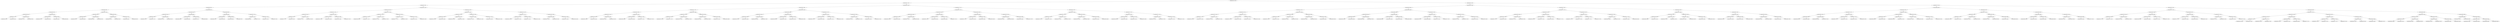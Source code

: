 digraph G{
297619337 [label="Node{data=[2745, 2745]}"]
297619337 -> 389300674
389300674 [label="Node{data=[1927, 1927]}"]
389300674 -> 1616663445
1616663445 [label="Node{data=[706, 706]}"]
1616663445 -> 1106224488
1106224488 [label="Node{data=[649, 649]}"]
1106224488 -> 987065307
987065307 [label="Node{data=[633, 633]}"]
987065307 -> 265950994
265950994 [label="Node{data=[550, 550]}"]
265950994 -> 228081031
228081031 [label="Node{data=[546, 546]}"]
228081031 -> 828382649
828382649 [label="Node{data=[470, 470]}"]
828382649 -> 553264125
553264125 [label="Node{data=[445, 445]}"]
828382649 -> 2143797879
2143797879 [label="Node{data=[545, 545]}"]
228081031 -> 864009229
864009229 [label="Node{data=[548, 548]}"]
864009229 -> 46395918
46395918 [label="Node{data=[547, 547]}"]
864009229 -> 1943522400
1943522400 [label="Node{data=[549, 549]}"]
265950994 -> 843213847
843213847 [label="Node{data=[554, 554]}"]
843213847 -> 2090017158
2090017158 [label="Node{data=[552, 552]}"]
2090017158 -> 1633550232
1633550232 [label="Node{data=[551, 551]}"]
2090017158 -> 740596511
740596511 [label="Node{data=[553, 553]}"]
843213847 -> 220686424
220686424 [label="Node{data=[556, 556]}"]
220686424 -> 1750984555
1750984555 [label="Node{data=[555, 555]}"]
220686424 -> 1727161543
1727161543 [label="Node{data=[595, 595]}"]
987065307 -> 1845946213
1845946213 [label="Node{data=[641, 641]}"]
1845946213 -> 1481979733
1481979733 [label="Node{data=[637, 637]}"]
1481979733 -> 1597306251
1597306251 [label="Node{data=[635, 635]}"]
1597306251 -> 714434294
714434294 [label="Node{data=[634, 634]}"]
1597306251 -> 1936818446
1936818446 [label="Node{data=[636, 636]}"]
1481979733 -> 49282986
49282986 [label="Node{data=[639, 639]}"]
49282986 -> 2047855313
2047855313 [label="Node{data=[638, 638]}"]
49282986 -> 2074915248
2074915248 [label="Node{data=[640, 640]}"]
1845946213 -> 69875258
69875258 [label="Node{data=[645, 645]}"]
69875258 -> 2034604986
2034604986 [label="Node{data=[643, 643]}"]
2034604986 -> 2098765569
2098765569 [label="Node{data=[642, 642]}"]
2034604986 -> 1663537187
1663537187 [label="Node{data=[644, 644]}"]
69875258 -> 912912795
912912795 [label="Node{data=[647, 647]}"]
912912795 -> 1663313063
1663313063 [label="Node{data=[646, 646]}"]
912912795 -> 1526550357
1526550357 [label="Node{data=[648, 648]}"]
1106224488 -> 92568225
92568225 [label="Node{data=[690, 690]}"]
92568225 -> 2081994403
2081994403 [label="Node{data=[682, 682]}"]
2081994403 -> 1054581915
1054581915 [label="Node{data=[678, 678]}"]
1054581915 -> 242013170
242013170 [label="Node{data=[676, 676]}"]
242013170 -> 672915948
672915948 [label="Node{data=[675, 675]}"]
242013170 -> 286259170
286259170 [label="Node{data=[677, 677]}"]
1054581915 -> 1922266660
1922266660 [label="Node{data=[680, 680]}"]
1922266660 -> 445171911
445171911 [label="Node{data=[679, 679]}"]
1922266660 -> 1844137723
1844137723 [label="Node{data=[681, 681]}"]
2081994403 -> 53806147
53806147 [label="Node{data=[686, 686]}"]
53806147 -> 1795055703
1795055703 [label="Node{data=[684, 684]}"]
1795055703 -> 921457471
921457471 [label="Node{data=[683, 683]}"]
1795055703 -> 29839247
29839247 [label="Node{data=[685, 685]}"]
53806147 -> 721110248
721110248 [label="Node{data=[688, 688]}"]
721110248 -> 866018616
866018616 [label="Node{data=[687, 687]}"]
721110248 -> 1732226527
1732226527 [label="Node{data=[689, 689]}"]
92568225 -> 1556032896
1556032896 [label="Node{data=[698, 698]}"]
1556032896 -> 747896571
747896571 [label="Node{data=[694, 694]}"]
747896571 -> 1818556916
1818556916 [label="Node{data=[692, 692]}"]
1818556916 -> 1991237874
1991237874 [label="Node{data=[691, 691]}"]
1818556916 -> 1406734474
1406734474 [label="Node{data=[693, 693]}"]
747896571 -> 1619937324
1619937324 [label="Node{data=[696, 696]}"]
1619937324 -> 737060496
737060496 [label="Node{data=[695, 695]}"]
1619937324 -> 575634287
575634287 [label="Node{data=[697, 697]}"]
1556032896 -> 956916460
956916460 [label="Node{data=[702, 702]}"]
956916460 -> 726958793
726958793 [label="Node{data=[700, 700]}"]
726958793 -> 1976593173
1976593173 [label="Node{data=[699, 699]}"]
726958793 -> 740156099
740156099 [label="Node{data=[701, 701]}"]
956916460 -> 1584524206
1584524206 [label="Node{data=[704, 704]}"]
1584524206 -> 1362917475
1362917475 [label="Node{data=[703, 703]}"]
1584524206 -> 667036050
667036050 [label="Node{data=[705, 705]}"]
1616663445 -> 1686817875
1686817875 [label="Node{data=[1333, 1333]}"]
1686817875 -> 905406455
905406455 [label="Node{data=[1268, 1268]}"]
905406455 -> 121302602
121302602 [label="Node{data=[1216, 1216]}"]
121302602 -> 822266246
822266246 [label="Node{data=[756, 756]}"]
822266246 -> 56128417
56128417 [label="Node{data=[708, 708]}"]
56128417 -> 228488418
228488418 [label="Node{data=[707, 707]}"]
56128417 -> 1569100709
1569100709 [label="Node{data=[709, 709]}"]
822266246 -> 2062499690
2062499690 [label="Node{data=[1149, 1149]}"]
2062499690 -> 980066029
980066029 [label="Node{data=[791, 791]}"]
2062499690 -> 1143854118
1143854118 [label="Node{data=[1205, 1205]}"]
121302602 -> 769617085
769617085 [label="Node{data=[1264, 1264]}"]
769617085 -> 776475139
776475139 [label="Node{data=[1262, 1262]}"]
776475139 -> 1077636305
1077636305 [label="Node{data=[1261, 1261]}"]
776475139 -> 1780288532
1780288532 [label="Node{data=[1263, 1263]}"]
769617085 -> 1014050670
1014050670 [label="Node{data=[1266, 1266]}"]
1014050670 -> 1380449001
1380449001 [label="Node{data=[1265, 1265]}"]
1014050670 -> 1233213844
1233213844 [label="Node{data=[1267, 1267]}"]
905406455 -> 1274970396
1274970396 [label="Node{data=[1276, 1276]}"]
1274970396 -> 2118245714
2118245714 [label="Node{data=[1272, 1272]}"]
2118245714 -> 322756801
322756801 [label="Node{data=[1270, 1270]}"]
322756801 -> 1345476299
1345476299 [label="Node{data=[1269, 1269]}"]
322756801 -> 1870384048
1870384048 [label="Node{data=[1271, 1271]}"]
2118245714 -> 522203200
522203200 [label="Node{data=[1274, 1274]}"]
522203200 -> 1810817421
1810817421 [label="Node{data=[1273, 1273]}"]
522203200 -> 698906165
698906165 [label="Node{data=[1275, 1275]}"]
1274970396 -> 415178491
415178491 [label="Node{data=[1280, 1280]}"]
415178491 -> 100896668
100896668 [label="Node{data=[1278, 1278]}"]
100896668 -> 444458072
444458072 [label="Node{data=[1277, 1277]}"]
100896668 -> 1879978236
1879978236 [label="Node{data=[1279, 1279]}"]
415178491 -> 279355584
279355584 [label="Node{data=[1331, 1331]}"]
279355584 -> 180597287
180597287 [label="Node{data=[1281, 1281]}"]
279355584 -> 2146027523
2146027523 [label="Node{data=[1332, 1332]}"]
1686817875 -> 2128715474
2128715474 [label="Node{data=[1349, 1349]}"]
2128715474 -> 1533313390
1533313390 [label="Node{data=[1341, 1341]}"]
1533313390 -> 1277248175
1277248175 [label="Node{data=[1337, 1337]}"]
1277248175 -> 2109285112
2109285112 [label="Node{data=[1335, 1335]}"]
2109285112 -> 257696915
257696915 [label="Node{data=[1334, 1334]}"]
2109285112 -> 1892465639
1892465639 [label="Node{data=[1336, 1336]}"]
1277248175 -> 910076779
910076779 [label="Node{data=[1339, 1339]}"]
910076779 -> 44360118
44360118 [label="Node{data=[1338, 1338]}"]
910076779 -> 1815225805
1815225805 [label="Node{data=[1340, 1340]}"]
1533313390 -> 2041882671
2041882671 [label="Node{data=[1345, 1345]}"]
2041882671 -> 974270849
974270849 [label="Node{data=[1343, 1343]}"]
974270849 -> 530505252
530505252 [label="Node{data=[1342, 1342]}"]
974270849 -> 1660918871
1660918871 [label="Node{data=[1344, 1344]}"]
2041882671 -> 1054254583
1054254583 [label="Node{data=[1347, 1347]}"]
1054254583 -> 358811029
358811029 [label="Node{data=[1346, 1346]}"]
1054254583 -> 2087032547
2087032547 [label="Node{data=[1348, 1348]}"]
2128715474 -> 1650892828
1650892828 [label="Node{data=[1445, 1445]}"]
1650892828 -> 1762937018
1762937018 [label="Node{data=[1371, 1371]}"]
1762937018 -> 1683404704
1683404704 [label="Node{data=[1351, 1351]}"]
1683404704 -> 886372167
886372167 [label="Node{data=[1350, 1350]}"]
1683404704 -> 1676003201
1676003201 [label="Node{data=[1370, 1370]}"]
1762937018 -> 687805151
687805151 [label="Node{data=[1399, 1399]}"]
687805151 -> 2034588631
2034588631 [label="Node{data=[1372, 1372]}"]
687805151 -> 1782113655
1782113655 [label="Node{data=[1404, 1404]}"]
1650892828 -> 657256062
657256062 [label="Node{data=[1923, 1923]}"]
657256062 -> 1997892014
1997892014 [label="Node{data=[1885, 1885]}"]
1997892014 -> 610082680
610082680 [label="Node{data=[1615, 1615]}"]
1997892014 -> 157500889
157500889 [label="Node{data=[1922, 1922]}"]
657256062 -> 1232868757
1232868757 [label="Node{data=[1925, 1925]}"]
1232868757 -> 368594189
368594189 [label="Node{data=[1924, 1924]}"]
1232868757 -> 1494365717
1494365717 [label="Node{data=[1926, 1926]}"]
389300674 -> 1254948195
1254948195 [label="Node{data=[2022, 2022]}"]
1254948195 -> 1664452882
1664452882 [label="Node{data=[1990, 1990]}"]
1664452882 -> 879894620
879894620 [label="Node{data=[1974, 1974]}"]
879894620 -> 2081954393
2081954393 [label="Node{data=[1935, 1935]}"]
2081954393 -> 1368573788
1368573788 [label="Node{data=[1931, 1931]}"]
1368573788 -> 513845605
513845605 [label="Node{data=[1929, 1929]}"]
513845605 -> 997530157
997530157 [label="Node{data=[1928, 1928]}"]
513845605 -> 126031304
126031304 [label="Node{data=[1930, 1930]}"]
1368573788 -> 1089243715
1089243715 [label="Node{data=[1933, 1933]}"]
1089243715 -> 1528621242
1528621242 [label="Node{data=[1932, 1932]}"]
1089243715 -> 1219179910
1219179910 [label="Node{data=[1934, 1934]}"]
2081954393 -> 1461273614
1461273614 [label="Node{data=[1970, 1970]}"]
1461273614 -> 1937994300
1937994300 [label="Node{data=[1968, 1968]}"]
1937994300 -> 1332088270
1332088270 [label="Node{data=[1963, 1963]}"]
1937994300 -> 1584400033
1584400033 [label="Node{data=[1969, 1969]}"]
1461273614 -> 1129578581
1129578581 [label="Node{data=[1972, 1972]}"]
1129578581 -> 732858513
732858513 [label="Node{data=[1971, 1971]}"]
1129578581 -> 1423566935
1423566935 [label="Node{data=[1973, 1973]}"]
879894620 -> 172144995
172144995 [label="Node{data=[1982, 1982]}"]
172144995 -> 1777813206
1777813206 [label="Node{data=[1978, 1978]}"]
1777813206 -> 918729081
918729081 [label="Node{data=[1976, 1976]}"]
918729081 -> 759332006
759332006 [label="Node{data=[1975, 1975]}"]
918729081 -> 852775372
852775372 [label="Node{data=[1977, 1977]}"]
1777813206 -> 1632002230
1632002230 [label="Node{data=[1980, 1980]}"]
1632002230 -> 1110203550
1110203550 [label="Node{data=[1979, 1979]}"]
1632002230 -> 2092285745
2092285745 [label="Node{data=[1981, 1981]}"]
172144995 -> 1820318554
1820318554 [label="Node{data=[1986, 1986]}"]
1820318554 -> 1047418291
1047418291 [label="Node{data=[1984, 1984]}"]
1047418291 -> 512108108
512108108 [label="Node{data=[1983, 1983]}"]
1047418291 -> 1327189658
1327189658 [label="Node{data=[1985, 1985]}"]
1820318554 -> 1571612968
1571612968 [label="Node{data=[1988, 1988]}"]
1571612968 -> 295955683
295955683 [label="Node{data=[1987, 1987]}"]
1571612968 -> 1052249309
1052249309 [label="Node{data=[1989, 1989]}"]
1664452882 -> 725809678
725809678 [label="Node{data=[2006, 2006]}"]
725809678 -> 295543783
295543783 [label="Node{data=[1998, 1998]}"]
295543783 -> 534217155
534217155 [label="Node{data=[1994, 1994]}"]
534217155 -> 1643624448
1643624448 [label="Node{data=[1992, 1992]}"]
1643624448 -> 1574550714
1574550714 [label="Node{data=[1991, 1991]}"]
1643624448 -> 556248701
556248701 [label="Node{data=[1993, 1993]}"]
534217155 -> 39709187
39709187 [label="Node{data=[1996, 1996]}"]
39709187 -> 1580627440
1580627440 [label="Node{data=[1995, 1995]}"]
39709187 -> 1318731488
1318731488 [label="Node{data=[1997, 1997]}"]
295543783 -> 1389503752
1389503752 [label="Node{data=[2002, 2002]}"]
1389503752 -> 1068683427
1068683427 [label="Node{data=[2000, 2000]}"]
1068683427 -> 1380367184
1380367184 [label="Node{data=[1999, 1999]}"]
1068683427 -> 1303700166
1303700166 [label="Node{data=[2001, 2001]}"]
1389503752 -> 244147229
244147229 [label="Node{data=[2004, 2004]}"]
244147229 -> 655596199
655596199 [label="Node{data=[2003, 2003]}"]
244147229 -> 1088956718
1088956718 [label="Node{data=[2005, 2005]}"]
725809678 -> 706756903
706756903 [label="Node{data=[2014, 2014]}"]
706756903 -> 1340634610
1340634610 [label="Node{data=[2010, 2010]}"]
1340634610 -> 1947535370
1947535370 [label="Node{data=[2008, 2008]}"]
1947535370 -> 1966468863
1966468863 [label="Node{data=[2007, 2007]}"]
1947535370 -> 1572122631
1572122631 [label="Node{data=[2009, 2009]}"]
1340634610 -> 1367280038
1367280038 [label="Node{data=[2012, 2012]}"]
1367280038 -> 225840859
225840859 [label="Node{data=[2011, 2011]}"]
1367280038 -> 1475238812
1475238812 [label="Node{data=[2013, 2013]}"]
706756903 -> 799210990
799210990 [label="Node{data=[2018, 2018]}"]
799210990 -> 104457093
104457093 [label="Node{data=[2016, 2016]}"]
104457093 -> 998520143
998520143 [label="Node{data=[2015, 2015]}"]
104457093 -> 504605464
504605464 [label="Node{data=[2017, 2017]}"]
799210990 -> 652634297
652634297 [label="Node{data=[2020, 2020]}"]
652634297 -> 1862963755
1862963755 [label="Node{data=[2019, 2019]}"]
652634297 -> 1975450824
1975450824 [label="Node{data=[2021, 2021]}"]
1254948195 -> 1987494412
1987494412 [label="Node{data=[2271, 2271]}"]
1987494412 -> 1665191899
1665191899 [label="Node{data=[2072, 2072]}"]
1665191899 -> 1491108434
1491108434 [label="Node{data=[2030, 2030]}"]
1491108434 -> 1522171194
1522171194 [label="Node{data=[2026, 2026]}"]
1522171194 -> 438084291
438084291 [label="Node{data=[2024, 2024]}"]
438084291 -> 2143782988
2143782988 [label="Node{data=[2023, 2023]}"]
438084291 -> 602503156
602503156 [label="Node{data=[2025, 2025]}"]
1522171194 -> 716410142
716410142 [label="Node{data=[2028, 2028]}"]
716410142 -> 1430665265
1430665265 [label="Node{data=[2027, 2027]}"]
716410142 -> 369119037
369119037 [label="Node{data=[2029, 2029]}"]
1491108434 -> 2118044894
2118044894 [label="Node{data=[2063, 2063]}"]
2118044894 -> 1213425018
1213425018 [label="Node{data=[2032, 2032]}"]
1213425018 -> 741362673
741362673 [label="Node{data=[2031, 2031]}"]
1213425018 -> 945656045
945656045 [label="Node{data=[2033, 2033]}"]
2118044894 -> 814609156
814609156 [label="Node{data=[2070, 2070]}"]
814609156 -> 1671833818
1671833818 [label="Node{data=[2069, 2069]}"]
814609156 -> 1298634908
1298634908 [label="Node{data=[2071, 2071]}"]
1665191899 -> 426357541
426357541 [label="Node{data=[2263, 2263]}"]
426357541 -> 1185113823
1185113823 [label="Node{data=[2259, 2259]}"]
1185113823 -> 345077289
345077289 [label="Node{data=[2202, 2202]}"]
345077289 -> 1698938719
1698938719 [label="Node{data=[2101, 2101]}"]
345077289 -> 828885065
828885065 [label="Node{data=[2235, 2235]}"]
1185113823 -> 1823458596
1823458596 [label="Node{data=[2261, 2261]}"]
1823458596 -> 1938871974
1938871974 [label="Node{data=[2260, 2260]}"]
1823458596 -> 198256332
198256332 [label="Node{data=[2262, 2262]}"]
426357541 -> 83595903
83595903 [label="Node{data=[2267, 2267]}"]
83595903 -> 376430881
376430881 [label="Node{data=[2265, 2265]}"]
376430881 -> 1673474220
1673474220 [label="Node{data=[2264, 2264]}"]
376430881 -> 1633328465
1633328465 [label="Node{data=[2266, 2266]}"]
83595903 -> 963285871
963285871 [label="Node{data=[2269, 2269]}"]
963285871 -> 1357192074
1357192074 [label="Node{data=[2268, 2268]}"]
963285871 -> 1246063466
1246063466 [label="Node{data=[2270, 2270]}"]
1987494412 -> 2134951782
2134951782 [label="Node{data=[2287, 2287]}"]
2134951782 -> 316457482
316457482 [label="Node{data=[2279, 2279]}"]
316457482 -> 1780327056
1780327056 [label="Node{data=[2275, 2275]}"]
1780327056 -> 191007362
191007362 [label="Node{data=[2273, 2273]}"]
191007362 -> 1927284607
1927284607 [label="Node{data=[2272, 2272]}"]
191007362 -> 106448827
106448827 [label="Node{data=[2274, 2274]}"]
1780327056 -> 30833858
30833858 [label="Node{data=[2277, 2277]}"]
30833858 -> 520081632
520081632 [label="Node{data=[2276, 2276]}"]
30833858 -> 1826027455
1826027455 [label="Node{data=[2278, 2278]}"]
316457482 -> 687280129
687280129 [label="Node{data=[2283, 2283]}"]
687280129 -> 443898289
443898289 [label="Node{data=[2281, 2281]}"]
443898289 -> 2062414543
2062414543 [label="Node{data=[2280, 2280]}"]
443898289 -> 568166690
568166690 [label="Node{data=[2282, 2282]}"]
687280129 -> 834335232
834335232 [label="Node{data=[2285, 2285]}"]
834335232 -> 28478807
28478807 [label="Node{data=[2284, 2284]}"]
834335232 -> 341605412
341605412 [label="Node{data=[2286, 2286]}"]
2134951782 -> 1501913876
1501913876 [label="Node{data=[2737, 2737]}"]
1501913876 -> 1070178518
1070178518 [label="Node{data=[2321, 2321]}"]
1070178518 -> 713316941
713316941 [label="Node{data=[2289, 2289]}"]
713316941 -> 1565441637
1565441637 [label="Node{data=[2288, 2288]}"]
713316941 -> 790752027
790752027 [label="Node{data=[2290, 2290]}"]
1070178518 -> 1562124601
1562124601 [label="Node{data=[2735, 2735]}"]
1562124601 -> 1430408933
1430408933 [label="Node{data=[2351, 2351]}"]
1562124601 -> 2111270846
2111270846 [label="Node{data=[2736, 2736]}"]
1501913876 -> 1561209388
1561209388 [label="Node{data=[2741, 2741]}"]
1561209388 -> 1638387037
1638387037 [label="Node{data=[2739, 2739]}"]
1638387037 -> 651530986
651530986 [label="Node{data=[2738, 2738]}"]
1638387037 -> 1622778641
1622778641 [label="Node{data=[2740, 2740]}"]
1561209388 -> 1279961696
1279961696 [label="Node{data=[2743, 2743]}"]
1279961696 -> 332942225
332942225 [label="Node{data=[2742, 2742]}"]
1279961696 -> 420530626
420530626 [label="Node{data=[2744, 2744]}"]
297619337 -> 882659546
882659546 [label="Node{data=[5120, 5120]}"]
882659546 -> 765261187
765261187 [label="Node{data=[3756, 3756]}"]
765261187 -> 2093590370
2093590370 [label="Node{data=[3390, 3390]}"]
2093590370 -> 1669869536
1669869536 [label="Node{data=[2761, 2761]}"]
1669869536 -> 902085067
902085067 [label="Node{data=[2753, 2753]}"]
902085067 -> 2143183389
2143183389 [label="Node{data=[2749, 2749]}"]
2143183389 -> 1316825151
1316825151 [label="Node{data=[2747, 2747]}"]
1316825151 -> 1823013183
1823013183 [label="Node{data=[2746, 2746]}"]
1316825151 -> 2092048256
2092048256 [label="Node{data=[2748, 2748]}"]
2143183389 -> 1888498817
1888498817 [label="Node{data=[2751, 2751]}"]
1888498817 -> 1460389500
1460389500 [label="Node{data=[2750, 2750]}"]
1888498817 -> 2084678819
2084678819 [label="Node{data=[2752, 2752]}"]
902085067 -> 283374260
283374260 [label="Node{data=[2757, 2757]}"]
283374260 -> 1638328341
1638328341 [label="Node{data=[2755, 2755]}"]
1638328341 -> 1754786427
1754786427 [label="Node{data=[2754, 2754]}"]
1638328341 -> 432170878
432170878 [label="Node{data=[2756, 2756]}"]
283374260 -> 372986016
372986016 [label="Node{data=[2759, 2759]}"]
372986016 -> 1074525234
1074525234 [label="Node{data=[2758, 2758]}"]
372986016 -> 395844218
395844218 [label="Node{data=[2760, 2760]}"]
1669869536 -> 501966432
501966432 [label="Node{data=[2769, 2769]}"]
501966432 -> 1369017133
1369017133 [label="Node{data=[2765, 2765]}"]
1369017133 -> 1319919432
1319919432 [label="Node{data=[2763, 2763]}"]
1319919432 -> 431019821
431019821 [label="Node{data=[2762, 2762]}"]
1319919432 -> 1596877341
1596877341 [label="Node{data=[2764, 2764]}"]
1369017133 -> 1123238454
1123238454 [label="Node{data=[2767, 2767]}"]
1123238454 -> 1854473023
1854473023 [label="Node{data=[2766, 2766]}"]
1123238454 -> 1897904252
1897904252 [label="Node{data=[2768, 2768]}"]
501966432 -> 1565350592
1565350592 [label="Node{data=[2905, 2905]}"]
1565350592 -> 91705773
91705773 [label="Node{data=[2880, 2880]}"]
91705773 -> 599866055
599866055 [label="Node{data=[2825, 2825]}"]
91705773 -> 789691035
789691035 [label="Node{data=[2904, 2904]}"]
1565350592 -> 406683363
406683363 [label="Node{data=[3158, 3158]}"]
406683363 -> 662220400
662220400 [label="Node{data=[2906, 2906]}"]
406683363 -> 222674778
222674778 [label="Node{data=[3364, 3364]}"]
2093590370 -> 790763787
790763787 [label="Node{data=[3696, 3696]}"]
790763787 -> 1553703018
1553703018 [label="Node{data=[3688, 3688]}"]
1553703018 -> 1047699111
1047699111 [label="Node{data=[3684, 3684]}"]
1047699111 -> 518867292
518867292 [label="Node{data=[3682, 3682]}"]
518867292 -> 565764555
565764555 [label="Node{data=[3423, 3423]}"]
518867292 -> 539073894
539073894 [label="Node{data=[3683, 3683]}"]
1047699111 -> 168601699
168601699 [label="Node{data=[3686, 3686]}"]
168601699 -> 2128586711
2128586711 [label="Node{data=[3685, 3685]}"]
168601699 -> 403679102
403679102 [label="Node{data=[3687, 3687]}"]
1553703018 -> 879346612
879346612 [label="Node{data=[3692, 3692]}"]
879346612 -> 1531521770
1531521770 [label="Node{data=[3690, 3690]}"]
1531521770 -> 1479266123
1479266123 [label="Node{data=[3689, 3689]}"]
1531521770 -> 1031448423
1031448423 [label="Node{data=[3691, 3691]}"]
879346612 -> 1207219999
1207219999 [label="Node{data=[3694, 3694]}"]
1207219999 -> 1433979761
1433979761 [label="Node{data=[3693, 3693]}"]
1207219999 -> 1395590914
1395590914 [label="Node{data=[3695, 3695]}"]
790763787 -> 998691743
998691743 [label="Node{data=[3748, 3748]}"]
998691743 -> 1504233407
1504233407 [label="Node{data=[3744, 3744]}"]
1504233407 -> 1243135160
1243135160 [label="Node{data=[3698, 3698]}"]
1243135160 -> 1629795822
1629795822 [label="Node{data=[3697, 3697]}"]
1243135160 -> 1823705214
1823705214 [label="Node{data=[3699, 3699]}"]
1504233407 -> 1941520232
1941520232 [label="Node{data=[3746, 3746]}"]
1941520232 -> 2093723867
2093723867 [label="Node{data=[3745, 3745]}"]
1941520232 -> 939843945
939843945 [label="Node{data=[3747, 3747]}"]
998691743 -> 1216642671
1216642671 [label="Node{data=[3752, 3752]}"]
1216642671 -> 1920752232
1920752232 [label="Node{data=[3750, 3750]}"]
1920752232 -> 1401975188
1401975188 [label="Node{data=[3749, 3749]}"]
1920752232 -> 1275120934
1275120934 [label="Node{data=[3751, 3751]}"]
1216642671 -> 664581583
664581583 [label="Node{data=[3754, 3754]}"]
664581583 -> 933434446
933434446 [label="Node{data=[3753, 3753]}"]
664581583 -> 1743773695
1743773695 [label="Node{data=[3755, 3755]}"]
765261187 -> 768362457
768362457 [label="Node{data=[4807, 4807]}"]
768362457 -> 1874640226
1874640226 [label="Node{data=[3772, 3772]}"]
1874640226 -> 1083364799
1083364799 [label="Node{data=[3764, 3764]}"]
1083364799 -> 1503390325
1503390325 [label="Node{data=[3760, 3760]}"]
1503390325 -> 371629072
371629072 [label="Node{data=[3758, 3758]}"]
371629072 -> 486237211
486237211 [label="Node{data=[3757, 3757]}"]
371629072 -> 1242719510
1242719510 [label="Node{data=[3759, 3759]}"]
1503390325 -> 1281156707
1281156707 [label="Node{data=[3762, 3762]}"]
1281156707 -> 1857562084
1857562084 [label="Node{data=[3761, 3761]}"]
1281156707 -> 690249620
690249620 [label="Node{data=[3763, 3763]}"]
1083364799 -> 1892132211
1892132211 [label="Node{data=[3768, 3768]}"]
1892132211 -> 1535326966
1535326966 [label="Node{data=[3766, 3766]}"]
1535326966 -> 1950065511
1950065511 [label="Node{data=[3765, 3765]}"]
1535326966 -> 2137557643
2137557643 [label="Node{data=[3767, 3767]}"]
1892132211 -> 852050984
852050984 [label="Node{data=[3770, 3770]}"]
852050984 -> 1893698573
1893698573 [label="Node{data=[3769, 3769]}"]
852050984 -> 1498819050
1498819050 [label="Node{data=[3771, 3771]}"]
1874640226 -> 1657916569
1657916569 [label="Node{data=[3780, 3780]}"]
1657916569 -> 448871663
448871663 [label="Node{data=[3776, 3776]}"]
448871663 -> 376595550
376595550 [label="Node{data=[3774, 3774]}"]
376595550 -> 2122515971
2122515971 [label="Node{data=[3773, 3773]}"]
376595550 -> 307931214
307931214 [label="Node{data=[3775, 3775]}"]
448871663 -> 24107182
24107182 [label="Node{data=[3778, 3778]}"]
24107182 -> 79301705
79301705 [label="Node{data=[3777, 3777]}"]
24107182 -> 1659871683
1659871683 [label="Node{data=[3779, 3779]}"]
1657916569 -> 632323336
632323336 [label="Node{data=[4134, 4134]}"]
632323336 -> 1524984760
1524984760 [label="Node{data=[4101, 4101]}"]
1524984760 -> 250215657
250215657 [label="Node{data=[4065, 4065]}"]
1524984760 -> 295155022
295155022 [label="Node{data=[4104, 4104]}"]
632323336 -> 938070601
938070601 [label="Node{data=[4174, 4174]}"]
938070601 -> 1176553383
1176553383 [label="Node{data=[4139, 4139]}"]
938070601 -> 133133630
133133630 [label="Node{data=[4806, 4806]}"]
768362457 -> 729718088
729718088 [label="Node{data=[4823, 4823]}"]
729718088 -> 1383889396
1383889396 [label="Node{data=[4815, 4815]}"]
1383889396 -> 304189923
304189923 [label="Node{data=[4811, 4811]}"]
304189923 -> 1855672348
1855672348 [label="Node{data=[4809, 4809]}"]
1855672348 -> 835716186
835716186 [label="Node{data=[4808, 4808]}"]
1855672348 -> 13789261
13789261 [label="Node{data=[4810, 4810]}"]
304189923 -> 509763389
509763389 [label="Node{data=[4813, 4813]}"]
509763389 -> 709748573
709748573 [label="Node{data=[4812, 4812]}"]
509763389 -> 453956762
453956762 [label="Node{data=[4814, 4814]}"]
1383889396 -> 143476662
143476662 [label="Node{data=[4819, 4819]}"]
143476662 -> 77228589
77228589 [label="Node{data=[4817, 4817]}"]
77228589 -> 1093141228
1093141228 [label="Node{data=[4816, 4816]}"]
77228589 -> 753902679
753902679 [label="Node{data=[4818, 4818]}"]
143476662 -> 1312679563
1312679563 [label="Node{data=[4821, 4821]}"]
1312679563 -> 429991523
429991523 [label="Node{data=[4820, 4820]}"]
1312679563 -> 413104345
413104345 [label="Node{data=[4822, 4822]}"]
729718088 -> 1224977025
1224977025 [label="Node{data=[4831, 4831]}"]
1224977025 -> 1756042388
1756042388 [label="Node{data=[4827, 4827]}"]
1756042388 -> 2015995356
2015995356 [label="Node{data=[4825, 4825]}"]
2015995356 -> 462640048
462640048 [label="Node{data=[4824, 4824]}"]
2015995356 -> 1334879713
1334879713 [label="Node{data=[4826, 4826]}"]
1756042388 -> 2133792563
2133792563 [label="Node{data=[4829, 4829]}"]
2133792563 -> 1251822159
1251822159 [label="Node{data=[4828, 4828]}"]
2133792563 -> 1259511423
1259511423 [label="Node{data=[4830, 4830]}"]
1224977025 -> 23565649
23565649 [label="Node{data=[4920, 4920]}"]
23565649 -> 108432577
108432577 [label="Node{data=[4865, 4865]}"]
108432577 -> 639197554
639197554 [label="Node{data=[4832, 4832]}"]
108432577 -> 2041045672
2041045672 [label="Node{data=[4886, 4886]}"]
23565649 -> 1146568144
1146568144 [label="Node{data=[4949, 4949]}"]
1146568144 -> 1987420447
1987420447 [label="Node{data=[4929, 4929]}"]
1146568144 -> 462048338
462048338 [label="Node{data=[4967, 4967]}"]
882659546 -> 1568558889
1568558889 [label="Node{data=[7443, 7443]}"]
1568558889 -> 540692715
540692715 [label="Node{data=[5869, 5869]}"]
540692715 -> 2073850026
2073850026 [label="Node{data=[5379, 5379]}"]
2073850026 -> 851270487
851270487 [label="Node{data=[5371, 5371]}"]
851270487 -> 496327982
496327982 [label="Node{data=[5367, 5367]}"]
496327982 -> 1876618111
1876618111 [label="Node{data=[5365, 5365]}"]
1876618111 -> 2010894094
2010894094 [label="Node{data=[5364, 5364]}"]
1876618111 -> 795104577
795104577 [label="Node{data=[5366, 5366]}"]
496327982 -> 414122414
414122414 [label="Node{data=[5369, 5369]}"]
414122414 -> 538345687
538345687 [label="Node{data=[5368, 5368]}"]
414122414 -> 161253476
161253476 [label="Node{data=[5370, 5370]}"]
851270487 -> 73337419
73337419 [label="Node{data=[5375, 5375]}"]
73337419 -> 1679673631
1679673631 [label="Node{data=[5373, 5373]}"]
1679673631 -> 1880747379
1880747379 [label="Node{data=[5372, 5372]}"]
1679673631 -> 497783996
497783996 [label="Node{data=[5374, 5374]}"]
73337419 -> 1641728016
1641728016 [label="Node{data=[5377, 5377]}"]
1641728016 -> 1795530757
1795530757 [label="Node{data=[5376, 5376]}"]
1641728016 -> 1422441059
1422441059 [label="Node{data=[5378, 5378]}"]
2073850026 -> 361220658
361220658 [label="Node{data=[5422, 5422]}"]
361220658 -> 581573338
581573338 [label="Node{data=[5383, 5383]}"]
581573338 -> 1684636418
1684636418 [label="Node{data=[5381, 5381]}"]
1684636418 -> 1969436238
1969436238 [label="Node{data=[5380, 5380]}"]
1684636418 -> 1587459210
1587459210 [label="Node{data=[5382, 5382]}"]
581573338 -> 739248457
739248457 [label="Node{data=[5387, 5387]}"]
739248457 -> 71958106
71958106 [label="Node{data=[5384, 5384]}"]
739248457 -> 1760852443
1760852443 [label="Node{data=[5421, 5421]}"]
361220658 -> 1130740395
1130740395 [label="Node{data=[5426, 5426]}"]
1130740395 -> 1863559631
1863559631 [label="Node{data=[5424, 5424]}"]
1863559631 -> 610480473
610480473 [label="Node{data=[5423, 5423]}"]
1863559631 -> 1863499439
1863499439 [label="Node{data=[5425, 5425]}"]
1130740395 -> 30208260
30208260 [label="Node{data=[5778, 5778]}"]
30208260 -> 1935895843
1935895843 [label="Node{data=[5764, 5764]}"]
30208260 -> 1312257007
1312257007 [label="Node{data=[5794, 5794]}"]
540692715 -> 883575616
883575616 [label="Node{data=[5901, 5901]}"]
883575616 -> 1376307200
1376307200 [label="Node{data=[5877, 5877]}"]
1376307200 -> 980073751
980073751 [label="Node{data=[5873, 5873]}"]
980073751 -> 1337399742
1337399742 [label="Node{data=[5871, 5871]}"]
1337399742 -> 698460995
698460995 [label="Node{data=[5870, 5870]}"]
1337399742 -> 1040006847
1040006847 [label="Node{data=[5872, 5872]}"]
980073751 -> 1376824850
1376824850 [label="Node{data=[5875, 5875]}"]
1376824850 -> 631056135
631056135 [label="Node{data=[5874, 5874]}"]
1376824850 -> 29518660
29518660 [label="Node{data=[5876, 5876]}"]
1376307200 -> 1436464389
1436464389 [label="Node{data=[5881, 5881]}"]
1436464389 -> 44691866
44691866 [label="Node{data=[5879, 5879]}"]
44691866 -> 1321229271
1321229271 [label="Node{data=[5878, 5878]}"]
44691866 -> 1556775168
1556775168 [label="Node{data=[5880, 5880]}"]
1436464389 -> 2094805249
2094805249 [label="Node{data=[5899, 5899]}"]
2094805249 -> 825502241
825502241 [label="Node{data=[5882, 5882]}"]
2094805249 -> 2103890227
2103890227 [label="Node{data=[5900, 5900]}"]
883575616 -> 1965858078
1965858078 [label="Node{data=[5909, 5909]}"]
1965858078 -> 1751510659
1751510659 [label="Node{data=[5905, 5905]}"]
1751510659 -> 2022749324
2022749324 [label="Node{data=[5903, 5903]}"]
2022749324 -> 859053540
859053540 [label="Node{data=[5902, 5902]}"]
2022749324 -> 576828145
576828145 [label="Node{data=[5904, 5904]}"]
1751510659 -> 1706508744
1706508744 [label="Node{data=[5907, 5907]}"]
1706508744 -> 410955046
410955046 [label="Node{data=[5906, 5906]}"]
1706508744 -> 188111088
188111088 [label="Node{data=[5908, 5908]}"]
1965858078 -> 611292509
611292509 [label="Node{data=[6321, 6321]}"]
611292509 -> 2064202009
2064202009 [label="Node{data=[5911, 5911]}"]
2064202009 -> 376683715
376683715 [label="Node{data=[5910, 5910]}"]
2064202009 -> 792434469
792434469 [label="Node{data=[5912, 5912]}"]
611292509 -> 1998994146
1998994146 [label="Node{data=[6485, 6485]}"]
1998994146 -> 1171588334
1171588334 [label="Node{data=[6322, 6322]}"]
1998994146 -> 1321942323
1321942323 [label="Node{data=[7422, 7422]}"]
1568558889 -> 1027217776
1027217776 [label="Node{data=[8725, 8725]}"]
1027217776 -> 2072892703
2072892703 [label="Node{data=[7873, 7873]}"]
2072892703 -> 378686708
378686708 [label="Node{data=[7865, 7865]}"]
378686708 -> 19384752
19384752 [label="Node{data=[7860, 7860]}"]
19384752 -> 1824239997
1824239997 [label="Node{data=[7488, 7488]}"]
1824239997 -> 2030806232
2030806232 [label="Node{data=[7457, 7457]}"]
1824239997 -> 2105193185
2105193185 [label="Node{data=[7541, 7541]}"]
19384752 -> 1118801591
1118801591 [label="Node{data=[7863, 7863]}"]
1118801591 -> 1940844486
1940844486 [label="Node{data=[7862, 7862]}"]
1118801591 -> 1470605327
1470605327 [label="Node{data=[7864, 7864]}"]
378686708 -> 2137191840
2137191840 [label="Node{data=[7869, 7869]}"]
2137191840 -> 1099306701
1099306701 [label="Node{data=[7867, 7867]}"]
1099306701 -> 1163006436
1163006436 [label="Node{data=[7866, 7866]}"]
1099306701 -> 803155601
803155601 [label="Node{data=[7868, 7868]}"]
2137191840 -> 1199051071
1199051071 [label="Node{data=[7871, 7871]}"]
1199051071 -> 909727587
909727587 [label="Node{data=[7870, 7870]}"]
1199051071 -> 1664204145
1664204145 [label="Node{data=[7872, 7872]}"]
2072892703 -> 894217248
894217248 [label="Node{data=[8657, 8657]}"]
894217248 -> 842707551
842707551 [label="Node{data=[7955, 7955]}"]
842707551 -> 1313106228
1313106228 [label="Node{data=[7916, 7916]}"]
1313106228 -> 552636344
552636344 [label="Node{data=[7874, 7874]}"]
1313106228 -> 1888291370
1888291370 [label="Node{data=[7926, 7926]}"]
842707551 -> 390260270
390260270 [label="Node{data=[8583, 8583]}"]
390260270 -> 2049056827
2049056827 [label="Node{data=[8580, 8580]}"]
390260270 -> 1577840008
1577840008 [label="Node{data=[8611, 8611]}"]
894217248 -> 1187999801
1187999801 [label="Node{data=[8721, 8721]}"]
1187999801 -> 1186762072
1186762072 [label="Node{data=[8719, 8719]}"]
1186762072 -> 770985548
770985548 [label="Node{data=[8718, 8718]}"]
1186762072 -> 739414487
739414487 [label="Node{data=[8720, 8720]}"]
1187999801 -> 299983572
299983572 [label="Node{data=[8723, 8723]}"]
299983572 -> 857074685
857074685 [label="Node{data=[8722, 8722]}"]
299983572 -> 1016878589
1016878589 [label="Node{data=[8724, 8724]}"]
1027217776 -> 79230864
79230864 [label="Node{data=[9188, 9188]}"]
79230864 -> 517325329
517325329 [label="Node{data=[9172, 9172]}"]
517325329 -> 42178613
42178613 [label="Node{data=[8733, 8733]}"]
42178613 -> 1559103013
1559103013 [label="Node{data=[8729, 8729]}"]
1559103013 -> 522808927
522808927 [label="Node{data=[8727, 8727]}"]
522808927 -> 803005153
803005153 [label="Node{data=[8726, 8726]}"]
522808927 -> 822121759
822121759 [label="Node{data=[8728, 8728]}"]
1559103013 -> 494105140
494105140 [label="Node{data=[8731, 8731]}"]
494105140 -> 1232911443
1232911443 [label="Node{data=[8730, 8730]}"]
494105140 -> 25138295
25138295 [label="Node{data=[8732, 8732]}"]
42178613 -> 878854442
878854442 [label="Node{data=[9168, 9168]}"]
878854442 -> 839284544
839284544 [label="Node{data=[9166, 9166]}"]
839284544 -> 506780535
506780535 [label="Node{data=[9113, 9113]}"]
839284544 -> 1670719722
1670719722 [label="Node{data=[9167, 9167]}"]
878854442 -> 1171807907
1171807907 [label="Node{data=[9170, 9170]}"]
1171807907 -> 1155898671
1155898671 [label="Node{data=[9169, 9169]}"]
1171807907 -> 2092042663
2092042663 [label="Node{data=[9171, 9171]}"]
517325329 -> 917154979
917154979 [label="Node{data=[9180, 9180]}"]
917154979 -> 822137235
822137235 [label="Node{data=[9176, 9176]}"]
822137235 -> 1508130425
1508130425 [label="Node{data=[9174, 9174]}"]
1508130425 -> 905440211
905440211 [label="Node{data=[9173, 9173]}"]
1508130425 -> 1457231482
1457231482 [label="Node{data=[9175, 9175]}"]
822137235 -> 1633700219
1633700219 [label="Node{data=[9178, 9178]}"]
1633700219 -> 428848344
428848344 [label="Node{data=[9177, 9177]}"]
1633700219 -> 330067273
330067273 [label="Node{data=[9179, 9179]}"]
917154979 -> 432951552
432951552 [label="Node{data=[9184, 9184]}"]
432951552 -> 2047277267
2047277267 [label="Node{data=[9182, 9182]}"]
2047277267 -> 508275263
508275263 [label="Node{data=[9181, 9181]}"]
2047277267 -> 1853704858
1853704858 [label="Node{data=[9183, 9183]}"]
432951552 -> 97533956
97533956 [label="Node{data=[9186, 9186]}"]
97533956 -> 1214111757
1214111757 [label="Node{data=[9185, 9185]}"]
97533956 -> 184852843
184852843 [label="Node{data=[9187, 9187]}"]
79230864 -> 254350091
254350091 [label="Node{data=[9286, 9286]}"]
254350091 -> 142516874
142516874 [label="Node{data=[9278, 9278]}"]
142516874 -> 797206016
797206016 [label="Node{data=[9192, 9192]}"]
797206016 -> 27628898
27628898 [label="Node{data=[9190, 9190]}"]
27628898 -> 1179873046
1179873046 [label="Node{data=[9189, 9189]}"]
27628898 -> 994377636
994377636 [label="Node{data=[9191, 9191]}"]
797206016 -> 939272874
939272874 [label="Node{data=[9194, 9194]}"]
939272874 -> 450865074
450865074 [label="Node{data=[9193, 9193]}"]
939272874 -> 1193889824
1193889824 [label="Node{data=[9250, 9250]}"]
142516874 -> 1535913662
1535913662 [label="Node{data=[9282, 9282]}"]
1535913662 -> 234087967
234087967 [label="Node{data=[9280, 9280]}"]
234087967 -> 1794519588
1794519588 [label="Node{data=[9279, 9279]}"]
234087967 -> 1741936394
1741936394 [label="Node{data=[9281, 9281]}"]
1535913662 -> 1569782928
1569782928 [label="Node{data=[9284, 9284]}"]
1569782928 -> 1338063395
1338063395 [label="Node{data=[9283, 9283]}"]
1569782928 -> 352143085
352143085 [label="Node{data=[9285, 9285]}"]
254350091 -> 1836034303
1836034303 [label="Node{data=[9290, 9290]}"]
1836034303 -> 927055294
927055294 [label="Node{data=[9288, 9288]}"]
927055294 -> 1897371991
1897371991 [label="Node{data=[9287, 9287]}"]
927055294 -> 253977526
253977526 [label="Node{data=[9289, 9289]}"]
1836034303 -> 530258685
530258685 [label="Node{data=[9306, 9306]}"]
530258685 -> 630057213
630057213 [label="Node{data=[9292, 9292]}"]
630057213 -> 1746735162
1746735162 [label="Node{data=[9291, 9291]}"]
630057213 -> 2084040796
2084040796 [label="Node{data=[9293, 9293]}"]
530258685 -> 993804757
993804757 [label="Node{data=[9562, 9562]}"]
993804757 -> 1908182095
1908182095 [label="Node{data=[9539, 9539]}"]
993804757 -> 1906368130
1906368130 [label="Node{data=[9826, 9826]}"]
}